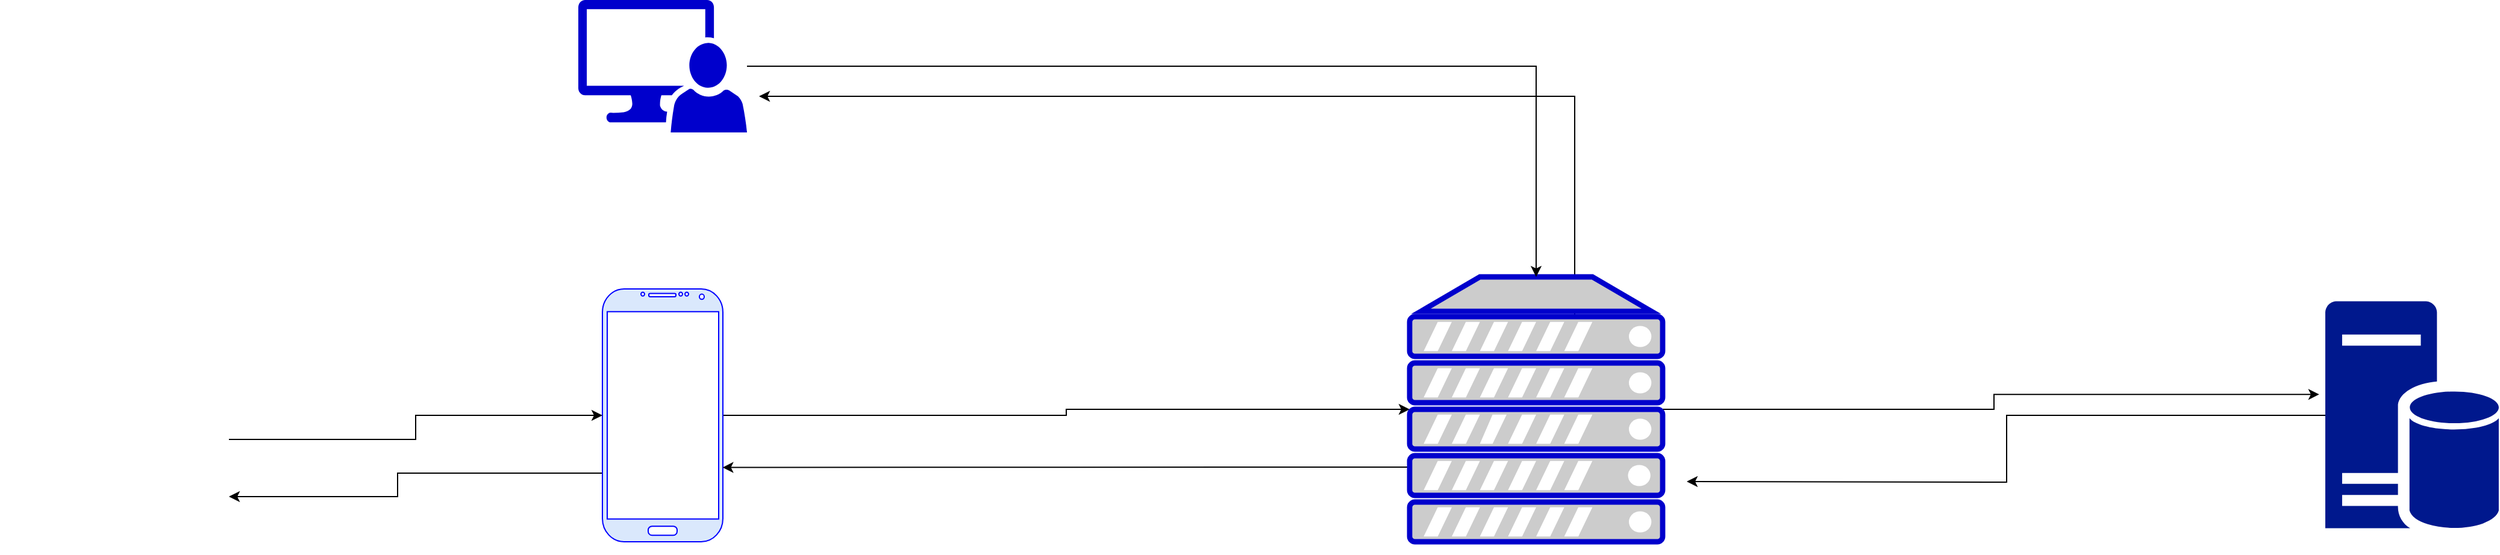 <mxfile version="14.6.13" type="device"><diagram id="QBdn1epdFUNrXtFWCYxy" name="Page-1"><mxGraphModel dx="3293" dy="1680" grid="1" gridSize="10" guides="1" tooltips="1" connect="1" arrows="1" fold="1" page="0" pageScale="1" pageWidth="850" pageHeight="1100" math="0" shadow="0"><root><mxCell id="0"/><mxCell id="1" parent="0"/><mxCell id="dy8jGo5Q4E0B10HriDRa-7" style="edgeStyle=orthogonalEdgeStyle;rounded=0;orthogonalLoop=1;jettySize=auto;html=1;entryX=1;entryY=0.75;entryDx=0;entryDy=0;" edge="1" parent="1" source="dy8jGo5Q4E0B10HriDRa-1" target="dy8jGo5Q4E0B10HriDRa-5"><mxGeometry relative="1" as="geometry"><Array as="points"><mxPoint x="40" y="403"/><mxPoint x="40" y="423"/></Array></mxGeometry></mxCell><mxCell id="dy8jGo5Q4E0B10HriDRa-12" style="edgeStyle=orthogonalEdgeStyle;rounded=0;orthogonalLoop=1;jettySize=auto;html=1;entryX=0;entryY=0.5;entryDx=0;entryDy=0;entryPerimeter=0;" edge="1" parent="1" source="dy8jGo5Q4E0B10HriDRa-1" target="dy8jGo5Q4E0B10HriDRa-3"><mxGeometry relative="1" as="geometry"/></mxCell><mxCell id="dy8jGo5Q4E0B10HriDRa-1" value="" style="verticalLabelPosition=bottom;verticalAlign=top;html=1;shadow=0;dashed=0;strokeWidth=1;shape=mxgraph.android.phone2;fillColor=#dae8fc;strokeColor=#0000FF;" vertex="1" parent="1"><mxGeometry x="210" y="250" width="100" height="210" as="geometry"/></mxCell><mxCell id="dy8jGo5Q4E0B10HriDRa-13" style="edgeStyle=orthogonalEdgeStyle;rounded=0;orthogonalLoop=1;jettySize=auto;html=1;entryX=0.997;entryY=0.706;entryDx=0;entryDy=0;entryPerimeter=0;" edge="1" parent="1" source="dy8jGo5Q4E0B10HriDRa-3" target="dy8jGo5Q4E0B10HriDRa-1"><mxGeometry relative="1" as="geometry"><Array as="points"><mxPoint x="730" y="398"/><mxPoint x="730" y="398"/></Array></mxGeometry></mxCell><mxCell id="dy8jGo5Q4E0B10HriDRa-14" style="edgeStyle=orthogonalEdgeStyle;rounded=0;orthogonalLoop=1;jettySize=auto;html=1;entryX=-0.035;entryY=0.408;entryDx=0;entryDy=0;entryPerimeter=0;" edge="1" parent="1" source="dy8jGo5Q4E0B10HriDRa-3" target="dy8jGo5Q4E0B10HriDRa-11"><mxGeometry relative="1" as="geometry"/></mxCell><mxCell id="dy8jGo5Q4E0B10HriDRa-18" style="edgeStyle=orthogonalEdgeStyle;rounded=0;orthogonalLoop=1;jettySize=auto;html=1;" edge="1" parent="1"><mxGeometry relative="1" as="geometry"><mxPoint x="1017" y="300" as="sourcePoint"/><mxPoint x="340" y="90" as="targetPoint"/><Array as="points"><mxPoint x="1017" y="90"/></Array></mxGeometry></mxCell><mxCell id="dy8jGo5Q4E0B10HriDRa-3" value="" style="fontColor=#0066CC;verticalAlign=top;verticalLabelPosition=bottom;labelPosition=center;align=center;html=1;outlineConnect=0;fillColor=#CCCCCC;gradientColor=none;gradientDirection=north;strokeWidth=2;shape=mxgraph.networks.server;strokeColor=#0000CC;" vertex="1" parent="1"><mxGeometry x="880" y="240" width="210" height="220" as="geometry"/></mxCell><mxCell id="dy8jGo5Q4E0B10HriDRa-6" style="edgeStyle=orthogonalEdgeStyle;rounded=0;orthogonalLoop=1;jettySize=auto;html=1;" edge="1" parent="1" source="dy8jGo5Q4E0B10HriDRa-5" target="dy8jGo5Q4E0B10HriDRa-1"><mxGeometry relative="1" as="geometry"/></mxCell><mxCell id="dy8jGo5Q4E0B10HriDRa-5" value="" style="shape=image;imageAspect=0;aspect=fixed;verticalLabelPosition=bottom;verticalAlign=top;image=https://vitalbrands.pk/wp-content/uploads/2017/04/smart-watch-1.jpg;" vertex="1" parent="1"><mxGeometry x="-290" y="280" width="190" height="190" as="geometry"/></mxCell><mxCell id="dy8jGo5Q4E0B10HriDRa-17" style="edgeStyle=orthogonalEdgeStyle;rounded=0;orthogonalLoop=1;jettySize=auto;html=1;" edge="1" parent="1" source="dy8jGo5Q4E0B10HriDRa-10" target="dy8jGo5Q4E0B10HriDRa-3"><mxGeometry relative="1" as="geometry"/></mxCell><mxCell id="dy8jGo5Q4E0B10HriDRa-10" value="" style="pointerEvents=1;shadow=0;dashed=0;html=1;strokeColor=none;labelPosition=center;verticalLabelPosition=bottom;verticalAlign=top;align=center;shape=mxgraph.mscae.system_center.admin_console;fillColor=#0000CC;" vertex="1" parent="1"><mxGeometry x="190" y="10" width="140" height="110" as="geometry"/></mxCell><mxCell id="dy8jGo5Q4E0B10HriDRa-15" style="edgeStyle=orthogonalEdgeStyle;rounded=0;orthogonalLoop=1;jettySize=auto;html=1;" edge="1" parent="1" source="dy8jGo5Q4E0B10HriDRa-11"><mxGeometry relative="1" as="geometry"><mxPoint x="1110" y="410" as="targetPoint"/></mxGeometry></mxCell><mxCell id="dy8jGo5Q4E0B10HriDRa-11" value="" style="aspect=fixed;pointerEvents=1;shadow=0;dashed=0;html=1;strokeColor=none;labelPosition=center;verticalLabelPosition=bottom;verticalAlign=top;align=center;fillColor=#00188D;shape=mxgraph.mscae.enterprise.database_server" vertex="1" parent="1"><mxGeometry x="1640" y="260.27" width="144" height="189.47" as="geometry"/></mxCell></root></mxGraphModel></diagram></mxfile>